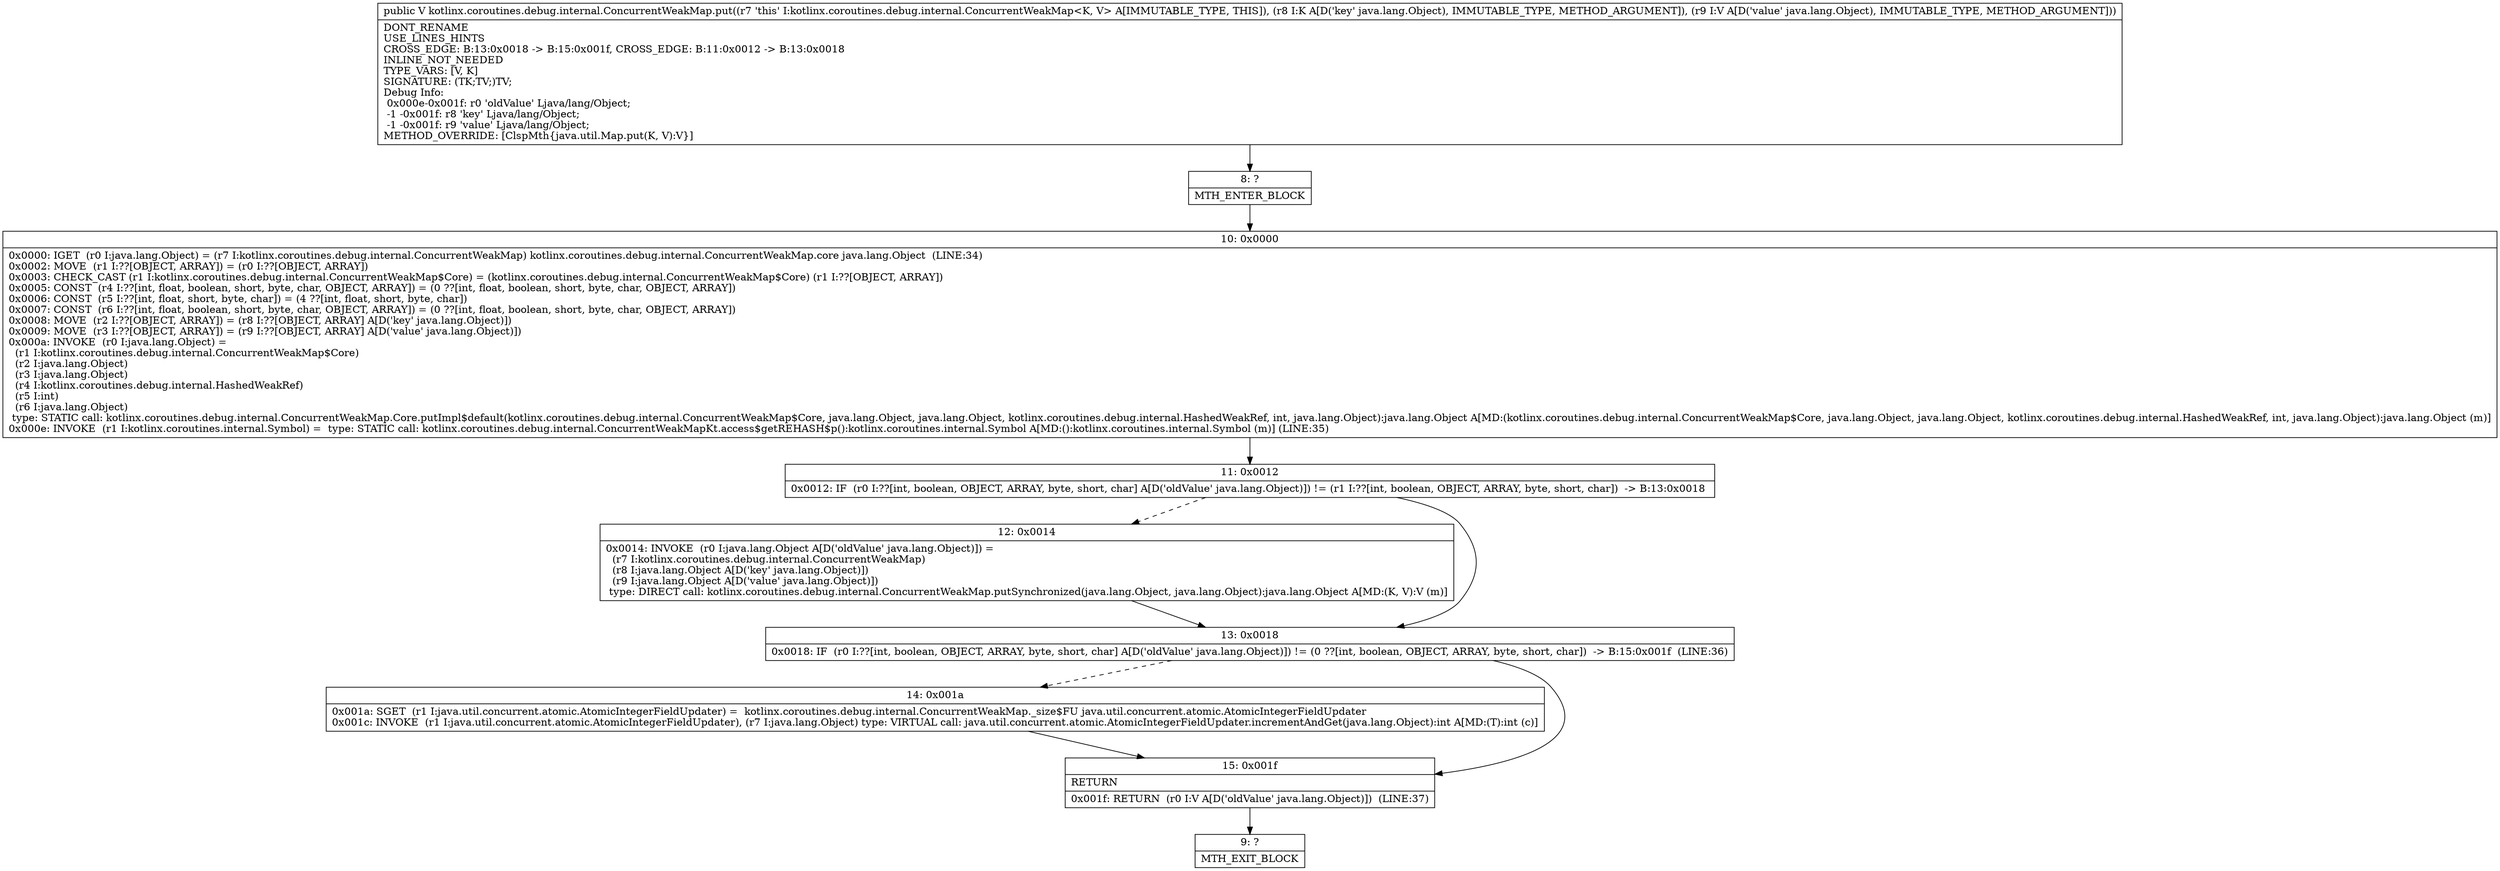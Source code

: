 digraph "CFG forkotlinx.coroutines.debug.internal.ConcurrentWeakMap.put(Ljava\/lang\/Object;Ljava\/lang\/Object;)Ljava\/lang\/Object;" {
Node_8 [shape=record,label="{8\:\ ?|MTH_ENTER_BLOCK\l}"];
Node_10 [shape=record,label="{10\:\ 0x0000|0x0000: IGET  (r0 I:java.lang.Object) = (r7 I:kotlinx.coroutines.debug.internal.ConcurrentWeakMap) kotlinx.coroutines.debug.internal.ConcurrentWeakMap.core java.lang.Object  (LINE:34)\l0x0002: MOVE  (r1 I:??[OBJECT, ARRAY]) = (r0 I:??[OBJECT, ARRAY]) \l0x0003: CHECK_CAST (r1 I:kotlinx.coroutines.debug.internal.ConcurrentWeakMap$Core) = (kotlinx.coroutines.debug.internal.ConcurrentWeakMap$Core) (r1 I:??[OBJECT, ARRAY]) \l0x0005: CONST  (r4 I:??[int, float, boolean, short, byte, char, OBJECT, ARRAY]) = (0 ??[int, float, boolean, short, byte, char, OBJECT, ARRAY]) \l0x0006: CONST  (r5 I:??[int, float, short, byte, char]) = (4 ??[int, float, short, byte, char]) \l0x0007: CONST  (r6 I:??[int, float, boolean, short, byte, char, OBJECT, ARRAY]) = (0 ??[int, float, boolean, short, byte, char, OBJECT, ARRAY]) \l0x0008: MOVE  (r2 I:??[OBJECT, ARRAY]) = (r8 I:??[OBJECT, ARRAY] A[D('key' java.lang.Object)]) \l0x0009: MOVE  (r3 I:??[OBJECT, ARRAY]) = (r9 I:??[OBJECT, ARRAY] A[D('value' java.lang.Object)]) \l0x000a: INVOKE  (r0 I:java.lang.Object) = \l  (r1 I:kotlinx.coroutines.debug.internal.ConcurrentWeakMap$Core)\l  (r2 I:java.lang.Object)\l  (r3 I:java.lang.Object)\l  (r4 I:kotlinx.coroutines.debug.internal.HashedWeakRef)\l  (r5 I:int)\l  (r6 I:java.lang.Object)\l type: STATIC call: kotlinx.coroutines.debug.internal.ConcurrentWeakMap.Core.putImpl$default(kotlinx.coroutines.debug.internal.ConcurrentWeakMap$Core, java.lang.Object, java.lang.Object, kotlinx.coroutines.debug.internal.HashedWeakRef, int, java.lang.Object):java.lang.Object A[MD:(kotlinx.coroutines.debug.internal.ConcurrentWeakMap$Core, java.lang.Object, java.lang.Object, kotlinx.coroutines.debug.internal.HashedWeakRef, int, java.lang.Object):java.lang.Object (m)]\l0x000e: INVOKE  (r1 I:kotlinx.coroutines.internal.Symbol) =  type: STATIC call: kotlinx.coroutines.debug.internal.ConcurrentWeakMapKt.access$getREHASH$p():kotlinx.coroutines.internal.Symbol A[MD:():kotlinx.coroutines.internal.Symbol (m)] (LINE:35)\l}"];
Node_11 [shape=record,label="{11\:\ 0x0012|0x0012: IF  (r0 I:??[int, boolean, OBJECT, ARRAY, byte, short, char] A[D('oldValue' java.lang.Object)]) != (r1 I:??[int, boolean, OBJECT, ARRAY, byte, short, char])  \-\> B:13:0x0018 \l}"];
Node_12 [shape=record,label="{12\:\ 0x0014|0x0014: INVOKE  (r0 I:java.lang.Object A[D('oldValue' java.lang.Object)]) = \l  (r7 I:kotlinx.coroutines.debug.internal.ConcurrentWeakMap)\l  (r8 I:java.lang.Object A[D('key' java.lang.Object)])\l  (r9 I:java.lang.Object A[D('value' java.lang.Object)])\l type: DIRECT call: kotlinx.coroutines.debug.internal.ConcurrentWeakMap.putSynchronized(java.lang.Object, java.lang.Object):java.lang.Object A[MD:(K, V):V (m)]\l}"];
Node_13 [shape=record,label="{13\:\ 0x0018|0x0018: IF  (r0 I:??[int, boolean, OBJECT, ARRAY, byte, short, char] A[D('oldValue' java.lang.Object)]) != (0 ??[int, boolean, OBJECT, ARRAY, byte, short, char])  \-\> B:15:0x001f  (LINE:36)\l}"];
Node_14 [shape=record,label="{14\:\ 0x001a|0x001a: SGET  (r1 I:java.util.concurrent.atomic.AtomicIntegerFieldUpdater) =  kotlinx.coroutines.debug.internal.ConcurrentWeakMap._size$FU java.util.concurrent.atomic.AtomicIntegerFieldUpdater \l0x001c: INVOKE  (r1 I:java.util.concurrent.atomic.AtomicIntegerFieldUpdater), (r7 I:java.lang.Object) type: VIRTUAL call: java.util.concurrent.atomic.AtomicIntegerFieldUpdater.incrementAndGet(java.lang.Object):int A[MD:(T):int (c)]\l}"];
Node_15 [shape=record,label="{15\:\ 0x001f|RETURN\l|0x001f: RETURN  (r0 I:V A[D('oldValue' java.lang.Object)])  (LINE:37)\l}"];
Node_9 [shape=record,label="{9\:\ ?|MTH_EXIT_BLOCK\l}"];
MethodNode[shape=record,label="{public V kotlinx.coroutines.debug.internal.ConcurrentWeakMap.put((r7 'this' I:kotlinx.coroutines.debug.internal.ConcurrentWeakMap\<K, V\> A[IMMUTABLE_TYPE, THIS]), (r8 I:K A[D('key' java.lang.Object), IMMUTABLE_TYPE, METHOD_ARGUMENT]), (r9 I:V A[D('value' java.lang.Object), IMMUTABLE_TYPE, METHOD_ARGUMENT]))  | DONT_RENAME\lUSE_LINES_HINTS\lCROSS_EDGE: B:13:0x0018 \-\> B:15:0x001f, CROSS_EDGE: B:11:0x0012 \-\> B:13:0x0018\lINLINE_NOT_NEEDED\lTYPE_VARS: [V, K]\lSIGNATURE: (TK;TV;)TV;\lDebug Info:\l  0x000e\-0x001f: r0 'oldValue' Ljava\/lang\/Object;\l  \-1 \-0x001f: r8 'key' Ljava\/lang\/Object;\l  \-1 \-0x001f: r9 'value' Ljava\/lang\/Object;\lMETHOD_OVERRIDE: [ClspMth\{java.util.Map.put(K, V):V\}]\l}"];
MethodNode -> Node_8;Node_8 -> Node_10;
Node_10 -> Node_11;
Node_11 -> Node_12[style=dashed];
Node_11 -> Node_13;
Node_12 -> Node_13;
Node_13 -> Node_14[style=dashed];
Node_13 -> Node_15;
Node_14 -> Node_15;
Node_15 -> Node_9;
}

